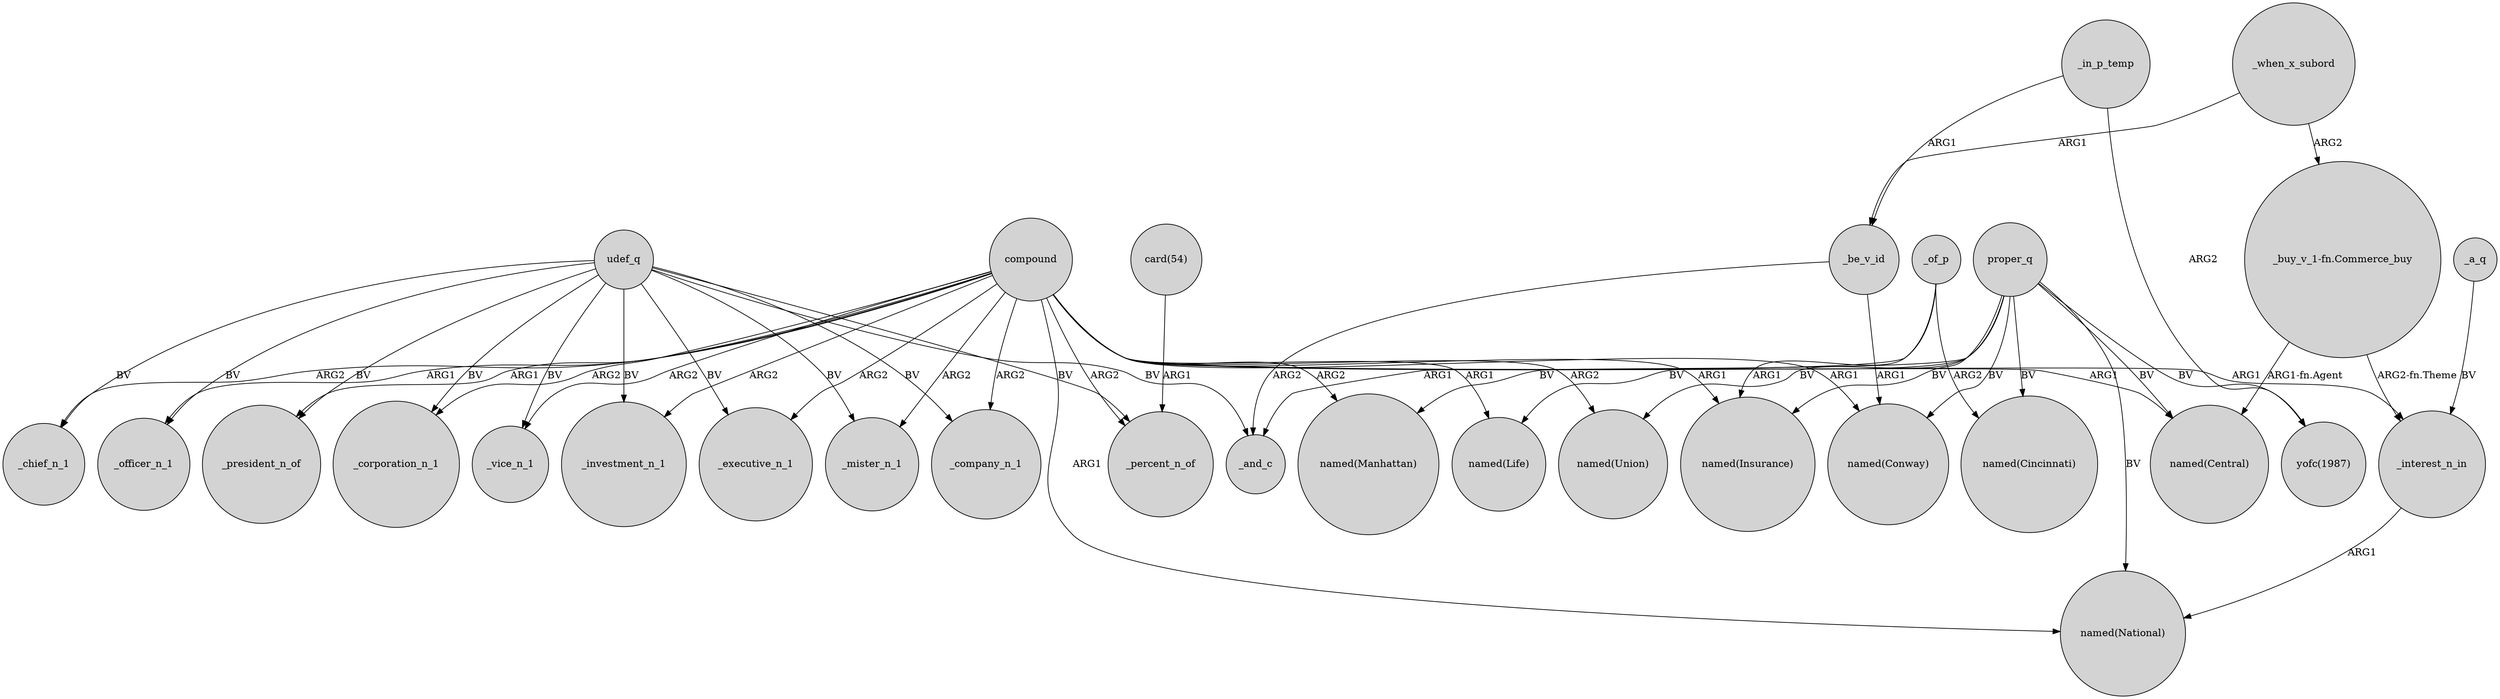 digraph {
	node [shape=circle style=filled]
	compound -> _vice_n_1 [label=ARG2]
	_of_p -> "named(Insurance)" [label=ARG1]
	_in_p_temp -> "yofc(1987)" [label=ARG2]
	_a_q -> _interest_n_in [label=BV]
	proper_q -> "named(Union)" [label=BV]
	udef_q -> _executive_n_1 [label=BV]
	compound -> "named(Central)" [label=ARG1]
	_in_p_temp -> _be_v_id [label=ARG1]
	compound -> _mister_n_1 [label=ARG2]
	compound -> _company_n_1 [label=ARG2]
	proper_q -> "named(Conway)" [label=BV]
	compound -> _corporation_n_1 [label=ARG2]
	udef_q -> _mister_n_1 [label=BV]
	compound -> _investment_n_1 [label=ARG2]
	proper_q -> "named(Cincinnati)" [label=BV]
	_interest_n_in -> "named(National)" [label=ARG1]
	compound -> _percent_n_of [label=ARG2]
	udef_q -> _vice_n_1 [label=BV]
	proper_q -> "named(Manhattan)" [label=BV]
	_be_v_id -> _and_c [label=ARG2]
	compound -> _chief_n_1 [label=ARG2]
	compound -> _officer_n_1 [label=ARG1]
	compound -> "named(Manhattan)" [label=ARG2]
	"_buy_v_1-fn.Commerce_buy" -> "named(Central)" [label="ARG1-fn.Agent"]
	compound -> "named(Union)" [label=ARG2]
	udef_q -> _corporation_n_1 [label=BV]
	compound -> _president_n_of [label=ARG1]
	udef_q -> _president_n_of [label=BV]
	udef_q -> _chief_n_1 [label=BV]
	proper_q -> "named(Central)" [label=BV]
	udef_q -> _officer_n_1 [label=BV]
	_of_p -> "named(Cincinnati)" [label=ARG2]
	_be_v_id -> "named(Conway)" [label=ARG1]
	_of_p -> _and_c [label=ARG1]
	proper_q -> "yofc(1987)" [label=BV]
	proper_q -> "named(Insurance)" [label=BV]
	_when_x_subord -> "_buy_v_1-fn.Commerce_buy" [label=ARG2]
	proper_q -> "named(Life)" [label=BV]
	"_buy_v_1-fn.Commerce_buy" -> _interest_n_in [label="ARG2-fn.Theme"]
	compound -> "named(Conway)" [label=ARG1]
	udef_q -> _investment_n_1 [label=BV]
	compound -> "named(Insurance)" [label=ARG1]
	proper_q -> "named(National)" [label=BV]
	compound -> _interest_n_in [label=ARG1]
	udef_q -> _percent_n_of [label=BV]
	compound -> "named(National)" [label=ARG1]
	compound -> "named(Life)" [label=ARG1]
	udef_q -> _and_c [label=BV]
	compound -> _executive_n_1 [label=ARG2]
	_when_x_subord -> _be_v_id [label=ARG1]
	udef_q -> _company_n_1 [label=BV]
	"card(54)" -> _percent_n_of [label=ARG1]
}
